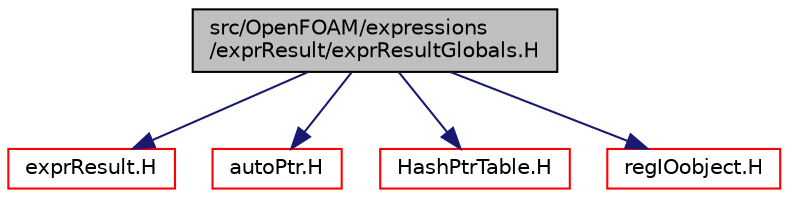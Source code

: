 digraph "src/OpenFOAM/expressions/exprResult/exprResultGlobals.H"
{
  bgcolor="transparent";
  edge [fontname="Helvetica",fontsize="10",labelfontname="Helvetica",labelfontsize="10"];
  node [fontname="Helvetica",fontsize="10",shape=record];
  Node1 [label="src/OpenFOAM/expressions\l/exprResult/exprResultGlobals.H",height=0.2,width=0.4,color="black", fillcolor="grey75", style="filled" fontcolor="black"];
  Node1 -> Node2 [color="midnightblue",fontsize="10",style="solid",fontname="Helvetica"];
  Node2 [label="exprResult.H",height=0.2,width=0.4,color="red",URL="$exprResult_8H.html"];
  Node1 -> Node3 [color="midnightblue",fontsize="10",style="solid",fontname="Helvetica"];
  Node3 [label="autoPtr.H",height=0.2,width=0.4,color="red",URL="$autoPtr_8H.html"];
  Node1 -> Node4 [color="midnightblue",fontsize="10",style="solid",fontname="Helvetica"];
  Node4 [label="HashPtrTable.H",height=0.2,width=0.4,color="red",URL="$HashPtrTable_8H.html"];
  Node1 -> Node5 [color="midnightblue",fontsize="10",style="solid",fontname="Helvetica"];
  Node5 [label="regIOobject.H",height=0.2,width=0.4,color="red",URL="$regIOobject_8H.html"];
}
